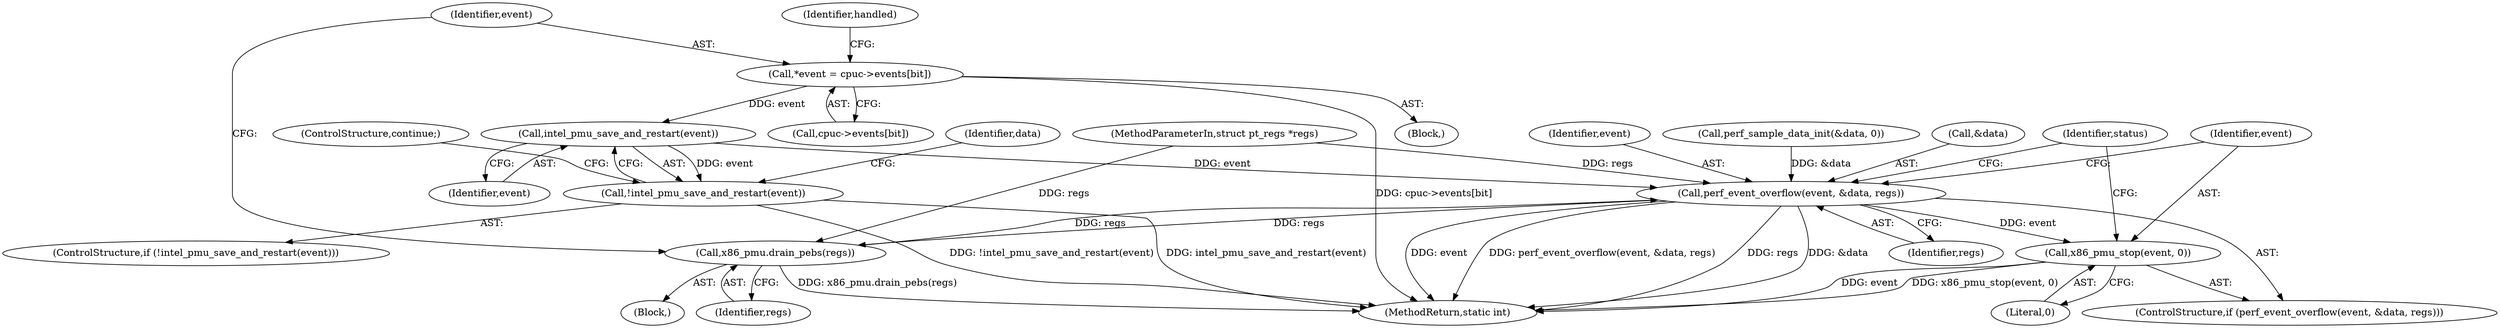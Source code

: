 digraph "0_linux_a8b0ca17b80e92faab46ee7179ba9e99ccb61233_46@array" {
"1000174" [label="(Call,*event = cpuc->events[bit])"];
"1000193" [label="(Call,intel_pmu_save_and_restart(event))"];
"1000192" [label="(Call,!intel_pmu_save_and_restart(event))"];
"1000206" [label="(Call,perf_event_overflow(event, &data, regs))"];
"1000170" [label="(Call,x86_pmu.drain_pebs(regs))"];
"1000211" [label="(Call,x86_pmu_stop(event, 0))"];
"1000175" [label="(Identifier,event)"];
"1000194" [label="(Identifier,event)"];
"1000112" [label="(Call,perf_sample_data_init(&data, 0))"];
"1000193" [label="(Call,intel_pmu_save_and_restart(event))"];
"1000171" [label="(Identifier,regs)"];
"1000213" [label="(Literal,0)"];
"1000104" [label="(MethodParameterIn,struct pt_regs *regs)"];
"1000172" [label="(Block,)"];
"1000198" [label="(Identifier,data)"];
"1000206" [label="(Call,perf_event_overflow(event, &data, regs))"];
"1000182" [label="(Identifier,handled)"];
"1000225" [label="(MethodReturn,static int)"];
"1000210" [label="(Identifier,regs)"];
"1000212" [label="(Identifier,event)"];
"1000176" [label="(Call,cpuc->events[bit])"];
"1000174" [label="(Call,*event = cpuc->events[bit])"];
"1000167" [label="(Block,)"];
"1000211" [label="(Call,x86_pmu_stop(event, 0))"];
"1000170" [label="(Call,x86_pmu.drain_pebs(regs))"];
"1000195" [label="(ControlStructure,continue;)"];
"1000205" [label="(ControlStructure,if (perf_event_overflow(event, &data, regs)))"];
"1000215" [label="(Identifier,status)"];
"1000192" [label="(Call,!intel_pmu_save_and_restart(event))"];
"1000208" [label="(Call,&data)"];
"1000191" [label="(ControlStructure,if (!intel_pmu_save_and_restart(event)))"];
"1000207" [label="(Identifier,event)"];
"1000174" -> "1000172"  [label="AST: "];
"1000174" -> "1000176"  [label="CFG: "];
"1000175" -> "1000174"  [label="AST: "];
"1000176" -> "1000174"  [label="AST: "];
"1000182" -> "1000174"  [label="CFG: "];
"1000174" -> "1000225"  [label="DDG: cpuc->events[bit]"];
"1000174" -> "1000193"  [label="DDG: event"];
"1000193" -> "1000192"  [label="AST: "];
"1000193" -> "1000194"  [label="CFG: "];
"1000194" -> "1000193"  [label="AST: "];
"1000192" -> "1000193"  [label="CFG: "];
"1000193" -> "1000192"  [label="DDG: event"];
"1000193" -> "1000206"  [label="DDG: event"];
"1000192" -> "1000191"  [label="AST: "];
"1000195" -> "1000192"  [label="CFG: "];
"1000198" -> "1000192"  [label="CFG: "];
"1000192" -> "1000225"  [label="DDG: intel_pmu_save_and_restart(event)"];
"1000192" -> "1000225"  [label="DDG: !intel_pmu_save_and_restart(event)"];
"1000206" -> "1000205"  [label="AST: "];
"1000206" -> "1000210"  [label="CFG: "];
"1000207" -> "1000206"  [label="AST: "];
"1000208" -> "1000206"  [label="AST: "];
"1000210" -> "1000206"  [label="AST: "];
"1000212" -> "1000206"  [label="CFG: "];
"1000215" -> "1000206"  [label="CFG: "];
"1000206" -> "1000225"  [label="DDG: regs"];
"1000206" -> "1000225"  [label="DDG: perf_event_overflow(event, &data, regs)"];
"1000206" -> "1000225"  [label="DDG: &data"];
"1000206" -> "1000225"  [label="DDG: event"];
"1000206" -> "1000170"  [label="DDG: regs"];
"1000112" -> "1000206"  [label="DDG: &data"];
"1000170" -> "1000206"  [label="DDG: regs"];
"1000104" -> "1000206"  [label="DDG: regs"];
"1000206" -> "1000211"  [label="DDG: event"];
"1000170" -> "1000167"  [label="AST: "];
"1000170" -> "1000171"  [label="CFG: "];
"1000171" -> "1000170"  [label="AST: "];
"1000175" -> "1000170"  [label="CFG: "];
"1000170" -> "1000225"  [label="DDG: x86_pmu.drain_pebs(regs)"];
"1000104" -> "1000170"  [label="DDG: regs"];
"1000211" -> "1000205"  [label="AST: "];
"1000211" -> "1000213"  [label="CFG: "];
"1000212" -> "1000211"  [label="AST: "];
"1000213" -> "1000211"  [label="AST: "];
"1000215" -> "1000211"  [label="CFG: "];
"1000211" -> "1000225"  [label="DDG: event"];
"1000211" -> "1000225"  [label="DDG: x86_pmu_stop(event, 0)"];
}
